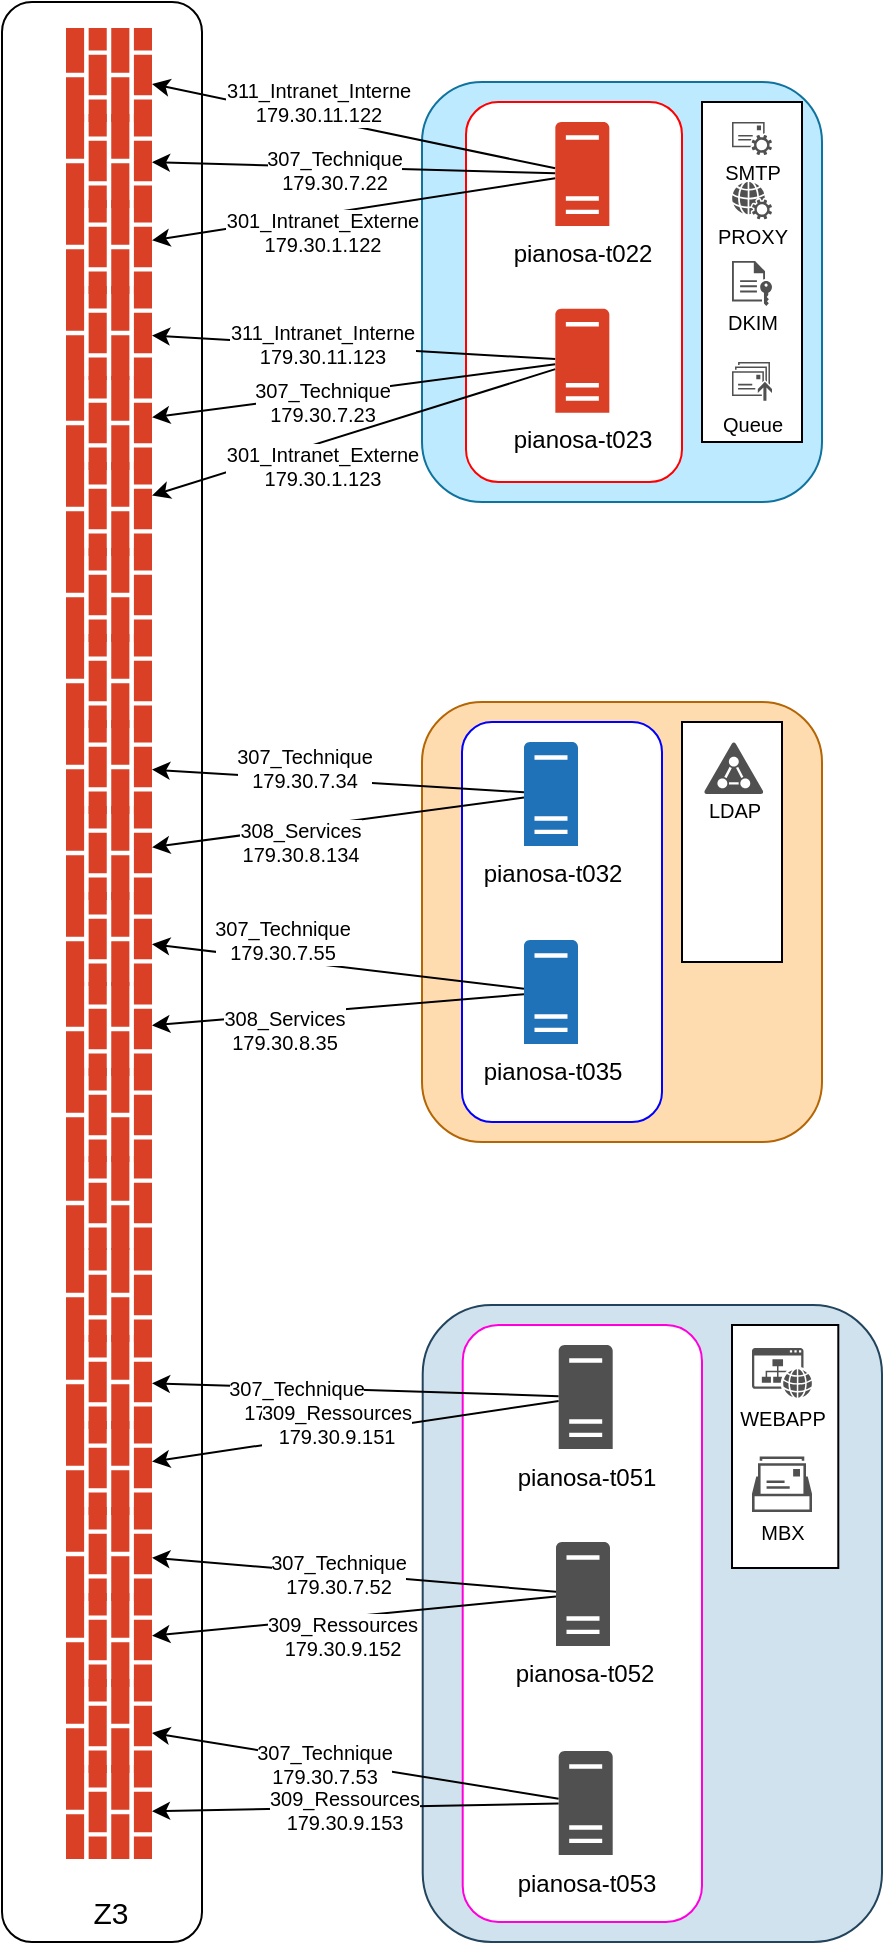 <mxfile version="28.1.1">
  <diagram name="old" id="jDbrZUsVlZ3H9AaUaK4C">
    <mxGraphModel dx="2231" dy="2079" grid="1" gridSize="10" guides="1" tooltips="1" connect="1" arrows="1" fold="1" page="1" pageScale="1" pageWidth="827" pageHeight="1169" math="0" shadow="0">
      <root>
        <mxCell id="0" />
        <mxCell id="1" parent="0" />
        <mxCell id="ZeWjZz9L0hAY9FUaXze4-18" value="" style="rounded=1;whiteSpace=wrap;html=1;fillColor=#FFDCB0;strokeColor=#b46504;" parent="1" vertex="1">
          <mxGeometry x="80" y="300" width="200" height="220" as="geometry" />
        </mxCell>
        <mxCell id="ZeWjZz9L0hAY9FUaXze4-23" value="" style="rounded=1;whiteSpace=wrap;html=1;strokeColor=light-dark(#0000FF,#EDEDED);" parent="1" vertex="1">
          <mxGeometry x="100" y="310" width="100" height="200" as="geometry" />
        </mxCell>
        <mxCell id="ZeWjZz9L0hAY9FUaXze4-48" value="" style="rounded=1;whiteSpace=wrap;html=1;" parent="1" vertex="1">
          <mxGeometry x="-130" y="-50" width="100" height="970" as="geometry" />
        </mxCell>
        <mxCell id="ZeWjZz9L0hAY9FUaXze4-19" value="" style="rounded=1;whiteSpace=wrap;html=1;fillColor=#BDEAFF;strokeColor=#10739e;" parent="1" vertex="1">
          <mxGeometry x="80" y="-10" width="200" height="210" as="geometry" />
        </mxCell>
        <mxCell id="ZeWjZz9L0hAY9FUaXze4-29" value="" style="rounded=0;whiteSpace=wrap;html=1;" parent="1" vertex="1">
          <mxGeometry x="220" width="50" height="170" as="geometry" />
        </mxCell>
        <mxCell id="ZeWjZz9L0hAY9FUaXze4-28" value="" style="rounded=0;whiteSpace=wrap;html=1;" parent="1" vertex="1">
          <mxGeometry x="210" y="310" width="50" height="120" as="geometry" />
        </mxCell>
        <mxCell id="ZeWjZz9L0hAY9FUaXze4-17" value="" style="rounded=1;whiteSpace=wrap;html=1;fillColor=#D0E2ED;strokeColor=#23445d;" parent="1" vertex="1">
          <mxGeometry x="80.35" y="601.5" width="229.65" height="318.5" as="geometry" />
        </mxCell>
        <mxCell id="ZeWjZz9L0hAY9FUaXze4-27" value="" style="rounded=0;whiteSpace=wrap;html=1;" parent="1" vertex="1">
          <mxGeometry x="235.0" y="611.5" width="53.15" height="121.5" as="geometry" />
        </mxCell>
        <mxCell id="ZeWjZz9L0hAY9FUaXze4-25" value="" style="rounded=1;whiteSpace=wrap;html=1;strokeColor=light-dark(#FF00DD,#EDEDED);" parent="1" vertex="1">
          <mxGeometry x="100.35" y="611.5" width="119.65" height="298.5" as="geometry" />
        </mxCell>
        <mxCell id="ZeWjZz9L0hAY9FUaXze4-24" value="" style="rounded=1;whiteSpace=wrap;html=1;strokeColor=light-dark(#ff0000, #EDEDED);" parent="1" vertex="1">
          <mxGeometry x="102" width="108" height="190" as="geometry" />
        </mxCell>
        <mxCell id="ZeWjZz9L0hAY9FUaXze4-74" style="rounded=0;orthogonalLoop=1;jettySize=auto;html=1;" parent="1" source="ZeWjZz9L0hAY9FUaXze4-3" target="ZeWjZz9L0hAY9FUaXze4-41" edge="1">
          <mxGeometry relative="1" as="geometry" />
        </mxCell>
        <mxCell id="ZeWjZz9L0hAY9FUaXze4-77" value="307_Technique&lt;br&gt;179.30.7.34" style="edgeLabel;html=1;align=center;verticalAlign=middle;resizable=0;points=[];fontSize=10;" parent="ZeWjZz9L0hAY9FUaXze4-74" vertex="1" connectable="0">
          <mxGeometry x="0.04" y="-7" relative="1" as="geometry">
            <mxPoint x="-14" as="offset" />
          </mxGeometry>
        </mxCell>
        <mxCell id="ZeWjZz9L0hAY9FUaXze4-50" style="rounded=0;orthogonalLoop=1;jettySize=auto;html=1;" parent="1" source="ZeWjZz9L0hAY9FUaXze4-1" target="ZeWjZz9L0hAY9FUaXze4-101" edge="1">
          <mxGeometry relative="1" as="geometry" />
        </mxCell>
        <mxCell id="ZeWjZz9L0hAY9FUaXze4-53" value="301_Intranet_Externe&lt;br&gt;179.30.1.122" style="edgeLabel;html=1;align=center;verticalAlign=middle;resizable=0;points=[];fontSize=10;" parent="ZeWjZz9L0hAY9FUaXze4-50" vertex="1" connectable="0">
          <mxGeometry x="0.262" relative="1" as="geometry">
            <mxPoint x="11" y="7" as="offset" />
          </mxGeometry>
        </mxCell>
        <mxCell id="ZeWjZz9L0hAY9FUaXze4-51" style="rounded=0;orthogonalLoop=1;jettySize=auto;html=1;" parent="1" source="ZeWjZz9L0hAY9FUaXze4-1" target="ZeWjZz9L0hAY9FUaXze4-102" edge="1">
          <mxGeometry relative="1" as="geometry" />
        </mxCell>
        <mxCell id="ZeWjZz9L0hAY9FUaXze4-54" value="307_Technique&lt;br&gt;179.30.7.22" style="edgeLabel;html=1;align=center;verticalAlign=middle;resizable=0;points=[];fontSize=10;" parent="ZeWjZz9L0hAY9FUaXze4-51" vertex="1" connectable="0">
          <mxGeometry x="-0.144" relative="1" as="geometry">
            <mxPoint x="-24" as="offset" />
          </mxGeometry>
        </mxCell>
        <mxCell id="ZeWjZz9L0hAY9FUaXze4-52" style="rounded=0;orthogonalLoop=1;jettySize=auto;html=1;" parent="1" source="ZeWjZz9L0hAY9FUaXze4-1" target="ZeWjZz9L0hAY9FUaXze4-103" edge="1">
          <mxGeometry relative="1" as="geometry" />
        </mxCell>
        <mxCell id="ZeWjZz9L0hAY9FUaXze4-57" value="311_Intranet_Interne&lt;br&gt;179.30.11.122" style="edgeLabel;html=1;align=center;verticalAlign=middle;resizable=0;points=[];fontSize=10;" parent="ZeWjZz9L0hAY9FUaXze4-52" vertex="1" connectable="0">
          <mxGeometry x="-0.201" y="2" relative="1" as="geometry">
            <mxPoint x="-38" y="-18" as="offset" />
          </mxGeometry>
        </mxCell>
        <mxCell id="ZeWjZz9L0hAY9FUaXze4-1" value="pianosa-t022" style="sketch=0;pointerEvents=1;shadow=0;dashed=0;html=1;strokeColor=none;labelPosition=center;verticalLabelPosition=bottom;verticalAlign=top;outlineConnect=0;align=center;shape=mxgraph.office.servers.server_generic;fillColor=#DA4026;" parent="1" vertex="1">
          <mxGeometry x="146.67" y="10" width="27" height="52" as="geometry" />
        </mxCell>
        <mxCell id="ZeWjZz9L0hAY9FUaXze4-64" style="rounded=0;orthogonalLoop=1;jettySize=auto;html=1;" parent="1" source="ZeWjZz9L0hAY9FUaXze4-2" target="ZeWjZz9L0hAY9FUaXze4-100" edge="1">
          <mxGeometry relative="1" as="geometry" />
        </mxCell>
        <mxCell id="ZeWjZz9L0hAY9FUaXze4-65" value="311_Intranet_Interne&lt;br&gt;179.30.11.123" style="edgeLabel;html=1;align=center;verticalAlign=middle;resizable=0;points=[];fontSize=10;" parent="ZeWjZz9L0hAY9FUaXze4-64" vertex="1" connectable="0">
          <mxGeometry x="0.228" y="-3" relative="1" as="geometry">
            <mxPoint x="7" y="2" as="offset" />
          </mxGeometry>
        </mxCell>
        <mxCell id="ZeWjZz9L0hAY9FUaXze4-66" style="rounded=0;orthogonalLoop=1;jettySize=auto;html=1;" parent="1" source="ZeWjZz9L0hAY9FUaXze4-2" target="ZeWjZz9L0hAY9FUaXze4-44" edge="1">
          <mxGeometry relative="1" as="geometry" />
        </mxCell>
        <mxCell id="ZeWjZz9L0hAY9FUaXze4-67" value="307_Technique&lt;br&gt;179.30.7.23" style="edgeLabel;html=1;align=center;verticalAlign=middle;resizable=0;points=[];fontSize=10;" parent="ZeWjZz9L0hAY9FUaXze4-66" vertex="1" connectable="0">
          <mxGeometry x="0.01" y="1" relative="1" as="geometry">
            <mxPoint x="-15" y="4" as="offset" />
          </mxGeometry>
        </mxCell>
        <mxCell id="ZeWjZz9L0hAY9FUaXze4-68" style="rounded=0;orthogonalLoop=1;jettySize=auto;html=1;" parent="1" source="ZeWjZz9L0hAY9FUaXze4-2" target="ZeWjZz9L0hAY9FUaXze4-42" edge="1">
          <mxGeometry relative="1" as="geometry" />
        </mxCell>
        <mxCell id="ZeWjZz9L0hAY9FUaXze4-69" value="301_Intranet_Externe&lt;br&gt;179.30.1.123" style="edgeLabel;html=1;align=center;verticalAlign=middle;resizable=0;points=[];fontSize=10;" parent="ZeWjZz9L0hAY9FUaXze4-68" vertex="1" connectable="0">
          <mxGeometry x="0.05" y="-3" relative="1" as="geometry">
            <mxPoint x="-10" y="18" as="offset" />
          </mxGeometry>
        </mxCell>
        <mxCell id="ZeWjZz9L0hAY9FUaXze4-2" value="pianosa-t023" style="sketch=0;pointerEvents=1;shadow=0;dashed=0;html=1;strokeColor=none;labelPosition=center;verticalLabelPosition=bottom;verticalAlign=top;outlineConnect=0;align=center;shape=mxgraph.office.servers.server_generic;fillColor=#DA4026;" parent="1" vertex="1">
          <mxGeometry x="146.67" y="103.34" width="27" height="52" as="geometry" />
        </mxCell>
        <mxCell id="ZeWjZz9L0hAY9FUaXze4-73" style="rounded=0;orthogonalLoop=1;jettySize=auto;html=1;" parent="1" source="ZeWjZz9L0hAY9FUaXze4-3" target="ZeWjZz9L0hAY9FUaXze4-43" edge="1">
          <mxGeometry relative="1" as="geometry">
            <mxPoint x="160" y="350" as="sourcePoint" />
          </mxGeometry>
        </mxCell>
        <mxCell id="ZeWjZz9L0hAY9FUaXze4-76" value="308_Services&lt;br&gt;179.30.8.134" style="edgeLabel;html=1;align=center;verticalAlign=middle;resizable=0;points=[];fontSize=10;" parent="ZeWjZz9L0hAY9FUaXze4-73" vertex="1" connectable="0">
          <mxGeometry x="0.217" y="8" relative="1" as="geometry">
            <mxPoint y="-1" as="offset" />
          </mxGeometry>
        </mxCell>
        <mxCell id="ZeWjZz9L0hAY9FUaXze4-3" value="pianosa-t032" style="sketch=0;pointerEvents=1;shadow=0;dashed=0;html=1;strokeColor=none;labelPosition=center;verticalLabelPosition=bottom;verticalAlign=top;outlineConnect=0;align=center;shape=mxgraph.office.servers.server_generic;fillColor=#2072B8;" parent="1" vertex="1">
          <mxGeometry x="131" y="320" width="27" height="52" as="geometry" />
        </mxCell>
        <mxCell id="ZeWjZz9L0hAY9FUaXze4-78" style="rounded=0;orthogonalLoop=1;jettySize=auto;html=1;" parent="1" source="ZeWjZz9L0hAY9FUaXze4-4" target="ZeWjZz9L0hAY9FUaXze4-58" edge="1">
          <mxGeometry relative="1" as="geometry" />
        </mxCell>
        <mxCell id="ZeWjZz9L0hAY9FUaXze4-79" value="308_Services&lt;br&gt;179.30.8.35" style="edgeLabel;html=1;align=center;verticalAlign=middle;resizable=0;points=[];fontSize=10;" parent="ZeWjZz9L0hAY9FUaXze4-78" vertex="1" connectable="0">
          <mxGeometry x="-0.155" relative="1" as="geometry">
            <mxPoint x="-42" y="11" as="offset" />
          </mxGeometry>
        </mxCell>
        <mxCell id="ZeWjZz9L0hAY9FUaXze4-80" style="rounded=0;orthogonalLoop=1;jettySize=auto;html=1;" parent="1" source="ZeWjZz9L0hAY9FUaXze4-4" target="ZeWjZz9L0hAY9FUaXze4-45" edge="1">
          <mxGeometry relative="1" as="geometry" />
        </mxCell>
        <mxCell id="ZeWjZz9L0hAY9FUaXze4-81" value="307_Technique&lt;br&gt;179.30.7.55" style="edgeLabel;html=1;align=center;verticalAlign=middle;resizable=0;points=[];fontSize=10;" parent="ZeWjZz9L0hAY9FUaXze4-80" vertex="1" connectable="0">
          <mxGeometry x="-0.157" y="-1" relative="1" as="geometry">
            <mxPoint x="-43" y="-14" as="offset" />
          </mxGeometry>
        </mxCell>
        <mxCell id="ZeWjZz9L0hAY9FUaXze4-4" value="pianosa-t035" style="sketch=0;pointerEvents=1;shadow=0;dashed=0;html=1;strokeColor=none;labelPosition=center;verticalLabelPosition=bottom;verticalAlign=top;outlineConnect=0;align=center;shape=mxgraph.office.servers.server_generic;fillColor=#2072B8;" parent="1" vertex="1">
          <mxGeometry x="131" y="419" width="27" height="52" as="geometry" />
        </mxCell>
        <mxCell id="ZeWjZz9L0hAY9FUaXze4-83" style="rounded=0;orthogonalLoop=1;jettySize=auto;html=1;" parent="1" source="ZeWjZz9L0hAY9FUaXze4-5" target="ZeWjZz9L0hAY9FUaXze4-71" edge="1">
          <mxGeometry relative="1" as="geometry" />
        </mxCell>
        <mxCell id="ZeWjZz9L0hAY9FUaXze4-87" value="307_Technique&lt;br&gt;179.30.7.51" style="edgeLabel;html=1;align=center;verticalAlign=middle;resizable=0;points=[];fontSize=10;" parent="ZeWjZz9L0hAY9FUaXze4-83" vertex="1" connectable="0">
          <mxGeometry x="0.294" y="6" relative="1" as="geometry">
            <mxPoint as="offset" />
          </mxGeometry>
        </mxCell>
        <mxCell id="ZeWjZz9L0hAY9FUaXze4-84" style="rounded=0;orthogonalLoop=1;jettySize=auto;html=1;" parent="1" source="ZeWjZz9L0hAY9FUaXze4-5" target="ZeWjZz9L0hAY9FUaXze4-72" edge="1">
          <mxGeometry relative="1" as="geometry" />
        </mxCell>
        <mxCell id="ZeWjZz9L0hAY9FUaXze4-88" value="309_Ressources&lt;br&gt;179.30.9.151" style="edgeLabel;html=1;align=center;verticalAlign=middle;resizable=0;points=[];fontSize=10;" parent="ZeWjZz9L0hAY9FUaXze4-84" vertex="1" connectable="0">
          <mxGeometry x="-0.254" y="-4" relative="1" as="geometry">
            <mxPoint x="-35" y="4" as="offset" />
          </mxGeometry>
        </mxCell>
        <mxCell id="ZeWjZz9L0hAY9FUaXze4-5" value="pianosa-t051" style="sketch=0;pointerEvents=1;shadow=0;dashed=0;html=1;strokeColor=none;fillColor=#505050;labelPosition=center;verticalLabelPosition=bottom;verticalAlign=top;outlineConnect=0;align=center;shape=mxgraph.office.servers.server_generic;" parent="1" vertex="1">
          <mxGeometry x="148.35" y="621.5" width="27" height="52" as="geometry" />
        </mxCell>
        <mxCell id="ZeWjZz9L0hAY9FUaXze4-85" style="rounded=0;orthogonalLoop=1;jettySize=auto;html=1;" parent="1" source="ZeWjZz9L0hAY9FUaXze4-6" target="ZeWjZz9L0hAY9FUaXze4-97" edge="1">
          <mxGeometry relative="1" as="geometry" />
        </mxCell>
        <mxCell id="ZeWjZz9L0hAY9FUaXze4-90" value="309_Ressources&lt;br&gt;179.30.9.152" style="edgeLabel;html=1;align=center;verticalAlign=middle;resizable=0;points=[];fontSize=10;" parent="ZeWjZz9L0hAY9FUaXze4-85" vertex="1" connectable="0">
          <mxGeometry x="-0.382" relative="1" as="geometry">
            <mxPoint x="-45" y="13" as="offset" />
          </mxGeometry>
        </mxCell>
        <mxCell id="ZeWjZz9L0hAY9FUaXze4-86" style="rounded=0;orthogonalLoop=1;jettySize=auto;html=1;" parent="1" source="ZeWjZz9L0hAY9FUaXze4-6" target="ZeWjZz9L0hAY9FUaXze4-82" edge="1">
          <mxGeometry relative="1" as="geometry" />
        </mxCell>
        <mxCell id="ZeWjZz9L0hAY9FUaXze4-89" value="307_Technique&lt;br&gt;179.30.7.52" style="edgeLabel;html=1;align=center;verticalAlign=middle;resizable=0;points=[];fontSize=10;" parent="ZeWjZz9L0hAY9FUaXze4-86" vertex="1" connectable="0">
          <mxGeometry x="0.005" y="16" relative="1" as="geometry">
            <mxPoint x="-6" y="-16" as="offset" />
          </mxGeometry>
        </mxCell>
        <mxCell id="ZeWjZz9L0hAY9FUaXze4-6" value="pianosa-t052" style="sketch=0;pointerEvents=1;shadow=0;dashed=0;html=1;strokeColor=none;fillColor=#505050;labelPosition=center;verticalLabelPosition=bottom;verticalAlign=top;outlineConnect=0;align=center;shape=mxgraph.office.servers.server_generic;" parent="1" vertex="1">
          <mxGeometry x="147" y="720" width="27" height="52" as="geometry" />
        </mxCell>
        <mxCell id="ZeWjZz9L0hAY9FUaXze4-91" style="rounded=0;orthogonalLoop=1;jettySize=auto;html=1;" parent="1" source="ZeWjZz9L0hAY9FUaXze4-7" target="ZeWjZz9L0hAY9FUaXze4-98" edge="1">
          <mxGeometry relative="1" as="geometry" />
        </mxCell>
        <mxCell id="ZeWjZz9L0hAY9FUaXze4-92" value="307_Technique&lt;br&gt;179.30.7.53" style="edgeLabel;html=1;align=center;verticalAlign=middle;resizable=0;points=[];fontSize=10;" parent="ZeWjZz9L0hAY9FUaXze4-91" vertex="1" connectable="0">
          <mxGeometry x="0.149" y="1" relative="1" as="geometry">
            <mxPoint as="offset" />
          </mxGeometry>
        </mxCell>
        <mxCell id="ZeWjZz9L0hAY9FUaXze4-93" style="rounded=0;orthogonalLoop=1;jettySize=auto;html=1;" parent="1" source="ZeWjZz9L0hAY9FUaXze4-7" target="ZeWjZz9L0hAY9FUaXze4-99" edge="1">
          <mxGeometry relative="1" as="geometry" />
        </mxCell>
        <mxCell id="ZeWjZz9L0hAY9FUaXze4-94" value="Text" style="edgeLabel;html=1;align=center;verticalAlign=middle;resizable=0;points=[];" parent="ZeWjZz9L0hAY9FUaXze4-93" vertex="1" connectable="0">
          <mxGeometry x="0.064" y="-1" relative="1" as="geometry">
            <mxPoint as="offset" />
          </mxGeometry>
        </mxCell>
        <mxCell id="ZeWjZz9L0hAY9FUaXze4-96" value="309_Ressources&lt;br&gt;179.30.9.153" style="edgeLabel;html=1;align=center;verticalAlign=middle;resizable=0;points=[];fontSize=10;" parent="ZeWjZz9L0hAY9FUaXze4-93" vertex="1" connectable="0">
          <mxGeometry x="0.056" y="1" relative="1" as="geometry">
            <mxPoint as="offset" />
          </mxGeometry>
        </mxCell>
        <mxCell id="ZeWjZz9L0hAY9FUaXze4-7" value="pianosa-t053" style="sketch=0;pointerEvents=1;shadow=0;dashed=0;html=1;strokeColor=none;fillColor=#505050;labelPosition=center;verticalLabelPosition=bottom;verticalAlign=top;outlineConnect=0;align=center;shape=mxgraph.office.servers.server_generic;" parent="1" vertex="1">
          <mxGeometry x="148.35" y="824.5" width="27" height="52" as="geometry" />
        </mxCell>
        <mxCell id="ZeWjZz9L0hAY9FUaXze4-13" value="PROXY" style="sketch=0;pointerEvents=1;shadow=0;dashed=0;html=1;strokeColor=none;fillColor=#505050;labelPosition=center;verticalLabelPosition=bottom;verticalAlign=top;outlineConnect=0;align=center;shape=mxgraph.office.concepts.web_services;aspect=fixed;fontSize=10;spacing=-2;" parent="1" vertex="1">
          <mxGeometry x="235" y="40" width="20" height="18.67" as="geometry" />
        </mxCell>
        <mxCell id="ZeWjZz9L0hAY9FUaXze4-14" value="MBX" style="sketch=0;pointerEvents=1;shadow=0;dashed=0;html=1;strokeColor=none;fillColor=#505050;labelPosition=center;verticalLabelPosition=bottom;verticalAlign=top;outlineConnect=0;align=center;shape=mxgraph.office.concepts.mailbox2;aspect=fixed;fontSize=10;spacing=0;" parent="1" vertex="1">
          <mxGeometry x="245.0" y="677.26" width="30" height="27.74" as="geometry" />
        </mxCell>
        <mxCell id="ZeWjZz9L0hAY9FUaXze4-15" value="DKIM" style="sketch=0;pointerEvents=1;shadow=0;dashed=0;html=1;strokeColor=none;fillColor=#505050;labelPosition=center;verticalLabelPosition=bottom;verticalAlign=top;outlineConnect=0;align=center;shape=mxgraph.office.concepts.file_key;aspect=fixed;fontSize=10;spacing=-2;" parent="1" vertex="1">
          <mxGeometry x="235" y="79.45" width="20" height="22.55" as="geometry" />
        </mxCell>
        <mxCell id="ZeWjZz9L0hAY9FUaXze4-20" value="SMTP" style="sketch=0;pointerEvents=1;shadow=0;dashed=0;html=1;strokeColor=none;fillColor=#505050;labelPosition=center;verticalLabelPosition=bottom;verticalAlign=top;outlineConnect=0;align=center;shape=mxgraph.office.services.email_service;aspect=fixed;fontSize=10;spacing=-2;" parent="1" vertex="1">
          <mxGeometry x="235" y="10" width="20" height="16.55" as="geometry" />
        </mxCell>
        <mxCell id="ZeWjZz9L0hAY9FUaXze4-21" value="LDAP" style="sketch=0;pointerEvents=1;shadow=0;dashed=0;html=1;strokeColor=none;fillColor=#505050;labelPosition=center;verticalLabelPosition=bottom;verticalAlign=top;outlineConnect=0;align=center;shape=mxgraph.office.security.active_directory;aspect=fixed;fontSize=10;spacing=-2;" parent="1" vertex="1">
          <mxGeometry x="220.85" y="320.0" width="30" height="26.04" as="geometry" />
        </mxCell>
        <mxCell id="ZeWjZz9L0hAY9FUaXze4-22" value="WEBAPP" style="sketch=0;pointerEvents=1;shadow=0;dashed=0;html=1;strokeColor=none;fillColor=#505050;labelPosition=center;verticalLabelPosition=bottom;verticalAlign=top;outlineConnect=0;align=center;shape=mxgraph.office.concepts.website;aspect=fixed;fontSize=10;spacing=0;" parent="1" vertex="1">
          <mxGeometry x="245.0" y="623" width="30" height="24.91" as="geometry" />
        </mxCell>
        <mxCell id="ZeWjZz9L0hAY9FUaXze4-46" value="" style="group" parent="1" vertex="1" connectable="0">
          <mxGeometry x="-98" y="137" width="43" height="305" as="geometry" />
        </mxCell>
        <mxCell id="ZeWjZz9L0hAY9FUaXze4-32" value="" style="sketch=0;pointerEvents=1;shadow=0;dashed=0;html=1;strokeColor=none;labelPosition=center;verticalLabelPosition=bottom;verticalAlign=top;outlineConnect=0;align=center;shape=mxgraph.office.concepts.firewall;fillColor=#DA4026;rotation=90;" parent="ZeWjZz9L0hAY9FUaXze4-46" vertex="1">
          <mxGeometry x="-2" y="88" width="47" height="43" as="geometry" />
        </mxCell>
        <mxCell id="ZeWjZz9L0hAY9FUaXze4-40" value="" style="sketch=0;pointerEvents=1;shadow=0;dashed=0;html=1;strokeColor=none;labelPosition=center;verticalLabelPosition=bottom;verticalAlign=top;outlineConnect=0;align=center;shape=mxgraph.office.concepts.firewall;fillColor=#DA4026;rotation=90;" parent="ZeWjZz9L0hAY9FUaXze4-46" vertex="1">
          <mxGeometry x="-2" y="131" width="47" height="43" as="geometry" />
        </mxCell>
        <mxCell id="ZeWjZz9L0hAY9FUaXze4-41" value="" style="sketch=0;pointerEvents=1;shadow=0;dashed=0;html=1;strokeColor=none;labelPosition=center;verticalLabelPosition=bottom;verticalAlign=top;outlineConnect=0;align=center;shape=mxgraph.office.concepts.firewall;fillColor=#DA4026;rotation=90;" parent="ZeWjZz9L0hAY9FUaXze4-46" vertex="1">
          <mxGeometry x="-2" y="174" width="47" height="43" as="geometry" />
        </mxCell>
        <mxCell id="ZeWjZz9L0hAY9FUaXze4-42" value="" style="sketch=0;pointerEvents=1;shadow=0;dashed=0;html=1;strokeColor=none;labelPosition=center;verticalLabelPosition=bottom;verticalAlign=top;outlineConnect=0;align=center;shape=mxgraph.office.concepts.firewall;fillColor=#DA4026;rotation=90;" parent="ZeWjZz9L0hAY9FUaXze4-46" vertex="1">
          <mxGeometry x="-2" y="45" width="47" height="43" as="geometry" />
        </mxCell>
        <mxCell id="ZeWjZz9L0hAY9FUaXze4-43" value="" style="sketch=0;pointerEvents=1;shadow=0;dashed=0;html=1;strokeColor=none;labelPosition=center;verticalLabelPosition=bottom;verticalAlign=top;outlineConnect=0;align=center;shape=mxgraph.office.concepts.firewall;fillColor=#DA4026;rotation=90;" parent="ZeWjZz9L0hAY9FUaXze4-46" vertex="1">
          <mxGeometry x="-2" y="217" width="47" height="43" as="geometry" />
        </mxCell>
        <mxCell id="ZeWjZz9L0hAY9FUaXze4-44" value="" style="sketch=0;pointerEvents=1;shadow=0;dashed=0;html=1;strokeColor=none;labelPosition=center;verticalLabelPosition=bottom;verticalAlign=top;outlineConnect=0;align=center;shape=mxgraph.office.concepts.firewall;fillColor=#DA4026;rotation=90;" parent="ZeWjZz9L0hAY9FUaXze4-46" vertex="1">
          <mxGeometry x="-2" y="2" width="47" height="43" as="geometry" />
        </mxCell>
        <mxCell id="ZeWjZz9L0hAY9FUaXze4-45" value="" style="sketch=0;pointerEvents=1;shadow=0;dashed=0;html=1;strokeColor=none;labelPosition=center;verticalLabelPosition=bottom;verticalAlign=top;outlineConnect=0;align=center;shape=mxgraph.office.concepts.firewall;fillColor=#DA4026;rotation=90;" parent="ZeWjZz9L0hAY9FUaXze4-46" vertex="1">
          <mxGeometry x="-2" y="260" width="47" height="43" as="geometry" />
        </mxCell>
        <mxCell id="ZeWjZz9L0hAY9FUaXze4-49" value="Z3" style="text;html=1;align=center;verticalAlign=middle;resizable=0;points=[];autosize=1;strokeColor=none;fillColor=none;fontSize=15;" parent="1" vertex="1">
          <mxGeometry x="-96.5" y="890" width="40" height="30" as="geometry" />
        </mxCell>
        <mxCell id="ZeWjZz9L0hAY9FUaXze4-58" value="" style="sketch=0;pointerEvents=1;shadow=0;dashed=0;html=1;strokeColor=none;labelPosition=center;verticalLabelPosition=bottom;verticalAlign=top;outlineConnect=0;align=center;shape=mxgraph.office.concepts.firewall;fillColor=#DA4026;rotation=90;" parent="1" vertex="1">
          <mxGeometry x="-100" y="442" width="47" height="43" as="geometry" />
        </mxCell>
        <mxCell id="ZeWjZz9L0hAY9FUaXze4-59" value="" style="sketch=0;pointerEvents=1;shadow=0;dashed=0;html=1;strokeColor=none;labelPosition=center;verticalLabelPosition=bottom;verticalAlign=top;outlineConnect=0;align=center;shape=mxgraph.office.concepts.firewall;fillColor=#DA4026;rotation=90;" parent="1" vertex="1">
          <mxGeometry x="-100" y="485" width="47" height="43" as="geometry" />
        </mxCell>
        <mxCell id="ZeWjZz9L0hAY9FUaXze4-60" value="" style="sketch=0;pointerEvents=1;shadow=0;dashed=0;html=1;strokeColor=none;labelPosition=center;verticalLabelPosition=bottom;verticalAlign=top;outlineConnect=0;align=center;shape=mxgraph.office.concepts.firewall;fillColor=#DA4026;rotation=90;" parent="1" vertex="1">
          <mxGeometry x="-100" y="529" width="47" height="43" as="geometry" />
        </mxCell>
        <mxCell id="ZeWjZz9L0hAY9FUaXze4-70" value="" style="sketch=0;pointerEvents=1;shadow=0;dashed=0;html=1;strokeColor=none;labelPosition=center;verticalLabelPosition=bottom;verticalAlign=top;outlineConnect=0;align=center;shape=mxgraph.office.concepts.firewall;fillColor=#DA4026;rotation=90;" parent="1" vertex="1">
          <mxGeometry x="-100" y="575" width="47" height="43" as="geometry" />
        </mxCell>
        <mxCell id="ZeWjZz9L0hAY9FUaXze4-71" value="" style="sketch=0;pointerEvents=1;shadow=0;dashed=0;html=1;strokeColor=none;labelPosition=center;verticalLabelPosition=bottom;verticalAlign=top;outlineConnect=0;align=center;shape=mxgraph.office.concepts.firewall;fillColor=#DA4026;rotation=90;" parent="1" vertex="1">
          <mxGeometry x="-100" y="618.5" width="47" height="43" as="geometry" />
        </mxCell>
        <mxCell id="ZeWjZz9L0hAY9FUaXze4-72" value="" style="sketch=0;pointerEvents=1;shadow=0;dashed=0;html=1;strokeColor=none;labelPosition=center;verticalLabelPosition=bottom;verticalAlign=top;outlineConnect=0;align=center;shape=mxgraph.office.concepts.firewall;fillColor=#DA4026;rotation=90;" parent="1" vertex="1">
          <mxGeometry x="-100" y="661.5" width="47" height="43" as="geometry" />
        </mxCell>
        <mxCell id="ZeWjZz9L0hAY9FUaXze4-82" value="" style="sketch=0;pointerEvents=1;shadow=0;dashed=0;html=1;strokeColor=none;labelPosition=center;verticalLabelPosition=bottom;verticalAlign=top;outlineConnect=0;align=center;shape=mxgraph.office.concepts.firewall;fillColor=#DA4026;rotation=90;" parent="1" vertex="1">
          <mxGeometry x="-100" y="704.5" width="47" height="43" as="geometry" />
        </mxCell>
        <mxCell id="ZeWjZz9L0hAY9FUaXze4-97" value="" style="sketch=0;pointerEvents=1;shadow=0;dashed=0;html=1;strokeColor=none;labelPosition=center;verticalLabelPosition=bottom;verticalAlign=top;outlineConnect=0;align=center;shape=mxgraph.office.concepts.firewall;fillColor=#DA4026;rotation=90;" parent="1" vertex="1">
          <mxGeometry x="-100" y="747.5" width="47" height="43" as="geometry" />
        </mxCell>
        <mxCell id="ZeWjZz9L0hAY9FUaXze4-98" value="" style="sketch=0;pointerEvents=1;shadow=0;dashed=0;html=1;strokeColor=none;labelPosition=center;verticalLabelPosition=bottom;verticalAlign=top;outlineConnect=0;align=center;shape=mxgraph.office.concepts.firewall;fillColor=#DA4026;rotation=90;" parent="1" vertex="1">
          <mxGeometry x="-100" y="790.5" width="47" height="43" as="geometry" />
        </mxCell>
        <mxCell id="ZeWjZz9L0hAY9FUaXze4-99" value="" style="sketch=0;pointerEvents=1;shadow=0;dashed=0;html=1;strokeColor=none;labelPosition=center;verticalLabelPosition=bottom;verticalAlign=top;outlineConnect=0;align=center;shape=mxgraph.office.concepts.firewall;fillColor=#DA4026;rotation=90;" parent="1" vertex="1">
          <mxGeometry x="-100" y="833.5" width="47" height="43" as="geometry" />
        </mxCell>
        <mxCell id="ZeWjZz9L0hAY9FUaXze4-100" value="" style="sketch=0;pointerEvents=1;shadow=0;dashed=0;html=1;strokeColor=none;labelPosition=center;verticalLabelPosition=bottom;verticalAlign=top;outlineConnect=0;align=center;shape=mxgraph.office.concepts.firewall;fillColor=#DA4026;rotation=90;" parent="1" vertex="1">
          <mxGeometry x="-100" y="94" width="47" height="43" as="geometry" />
        </mxCell>
        <mxCell id="ZeWjZz9L0hAY9FUaXze4-101" value="" style="sketch=0;pointerEvents=1;shadow=0;dashed=0;html=1;strokeColor=none;labelPosition=center;verticalLabelPosition=bottom;verticalAlign=top;outlineConnect=0;align=center;shape=mxgraph.office.concepts.firewall;fillColor=#DA4026;rotation=90;" parent="1" vertex="1">
          <mxGeometry x="-100" y="51" width="47" height="43" as="geometry" />
        </mxCell>
        <mxCell id="ZeWjZz9L0hAY9FUaXze4-102" value="" style="sketch=0;pointerEvents=1;shadow=0;dashed=0;html=1;strokeColor=none;labelPosition=center;verticalLabelPosition=bottom;verticalAlign=top;outlineConnect=0;align=center;shape=mxgraph.office.concepts.firewall;fillColor=#DA4026;rotation=90;" parent="1" vertex="1">
          <mxGeometry x="-100" y="8" width="47" height="43" as="geometry" />
        </mxCell>
        <mxCell id="ZeWjZz9L0hAY9FUaXze4-103" value="" style="sketch=0;pointerEvents=1;shadow=0;dashed=0;html=1;strokeColor=none;labelPosition=center;verticalLabelPosition=bottom;verticalAlign=top;outlineConnect=0;align=center;shape=mxgraph.office.concepts.firewall;fillColor=#DA4026;rotation=90;" parent="1" vertex="1">
          <mxGeometry x="-100" y="-35" width="47" height="43" as="geometry" />
        </mxCell>
        <mxCell id="XcmpCQZ2QPqKvP5nFZWG-1" value="Queue" style="sketch=0;pointerEvents=1;shadow=0;dashed=0;html=1;strokeColor=none;fillColor=#505050;labelPosition=center;verticalLabelPosition=bottom;verticalAlign=top;outlineConnect=0;align=center;shape=mxgraph.office.communications.messages_queued;aspect=fixed;fontSize=10;" vertex="1" parent="1">
          <mxGeometry x="235" y="130" width="20" height="19.32" as="geometry" />
        </mxCell>
      </root>
    </mxGraphModel>
  </diagram>
</mxfile>
